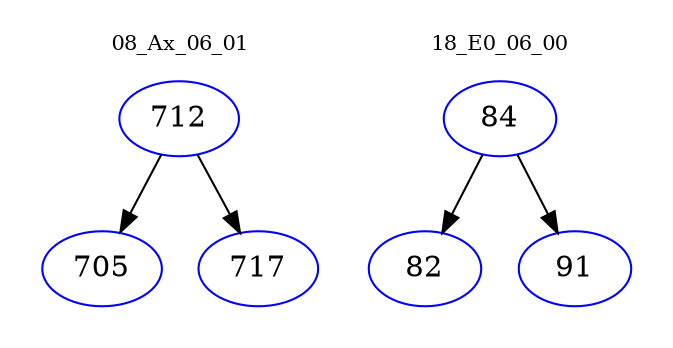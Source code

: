digraph{
subgraph cluster_0 {
color = white
label = "08_Ax_06_01";
fontsize=10;
T0_712 [label="712", color="blue"]
T0_712 -> T0_705 [color="black"]
T0_705 [label="705", color="blue"]
T0_712 -> T0_717 [color="black"]
T0_717 [label="717", color="blue"]
}
subgraph cluster_1 {
color = white
label = "18_E0_06_00";
fontsize=10;
T1_84 [label="84", color="blue"]
T1_84 -> T1_82 [color="black"]
T1_82 [label="82", color="blue"]
T1_84 -> T1_91 [color="black"]
T1_91 [label="91", color="blue"]
}
}
